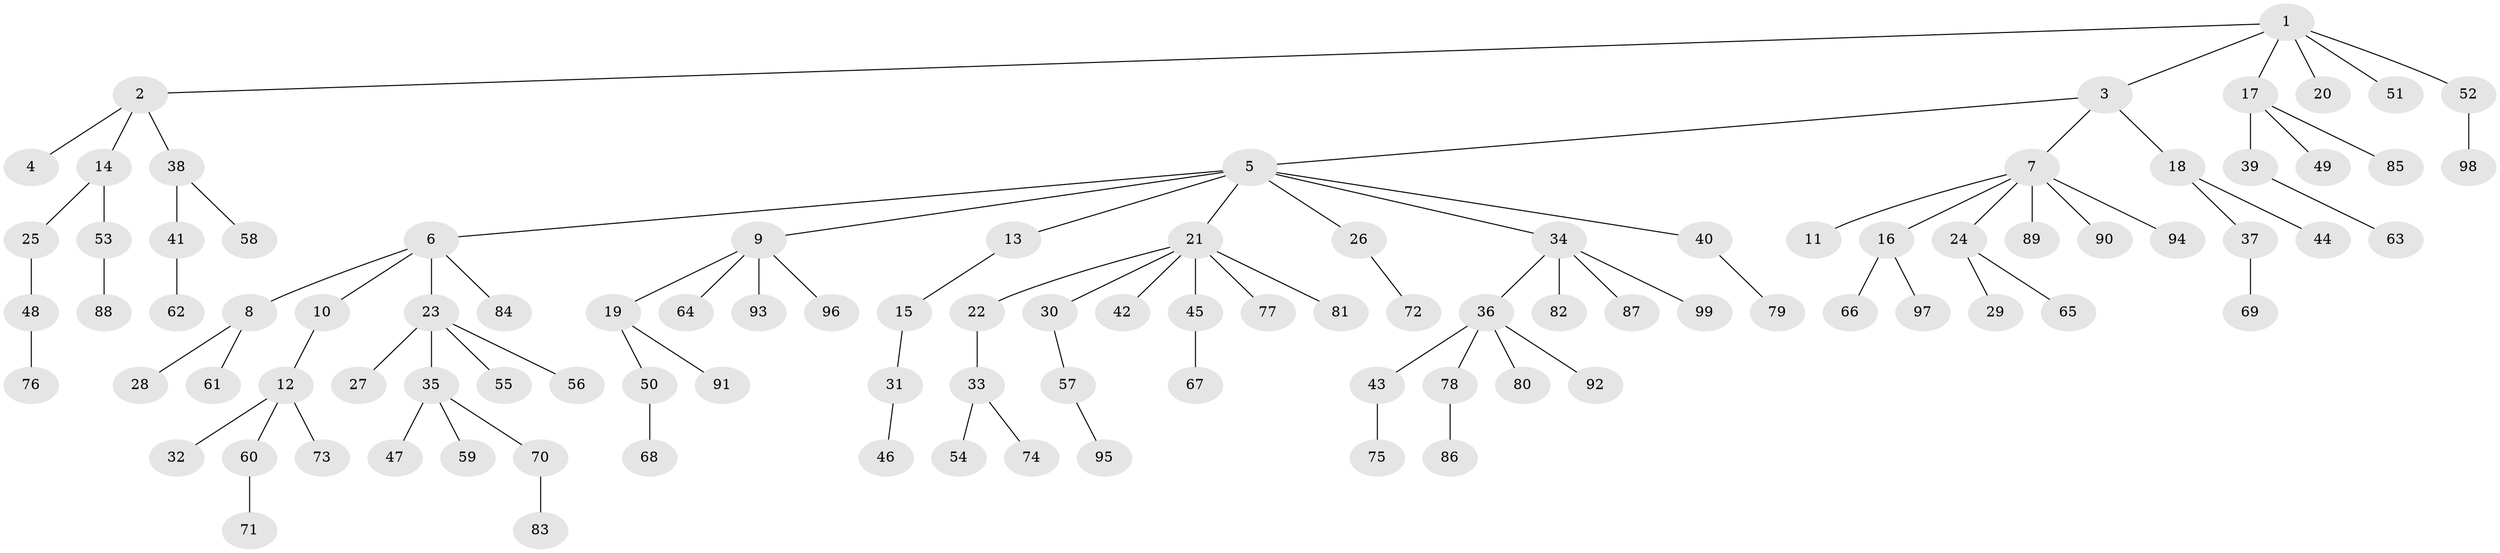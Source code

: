 // Generated by graph-tools (version 1.1) at 2025/50/03/09/25 03:50:16]
// undirected, 99 vertices, 98 edges
graph export_dot {
graph [start="1"]
  node [color=gray90,style=filled];
  1;
  2;
  3;
  4;
  5;
  6;
  7;
  8;
  9;
  10;
  11;
  12;
  13;
  14;
  15;
  16;
  17;
  18;
  19;
  20;
  21;
  22;
  23;
  24;
  25;
  26;
  27;
  28;
  29;
  30;
  31;
  32;
  33;
  34;
  35;
  36;
  37;
  38;
  39;
  40;
  41;
  42;
  43;
  44;
  45;
  46;
  47;
  48;
  49;
  50;
  51;
  52;
  53;
  54;
  55;
  56;
  57;
  58;
  59;
  60;
  61;
  62;
  63;
  64;
  65;
  66;
  67;
  68;
  69;
  70;
  71;
  72;
  73;
  74;
  75;
  76;
  77;
  78;
  79;
  80;
  81;
  82;
  83;
  84;
  85;
  86;
  87;
  88;
  89;
  90;
  91;
  92;
  93;
  94;
  95;
  96;
  97;
  98;
  99;
  1 -- 2;
  1 -- 3;
  1 -- 17;
  1 -- 20;
  1 -- 51;
  1 -- 52;
  2 -- 4;
  2 -- 14;
  2 -- 38;
  3 -- 5;
  3 -- 7;
  3 -- 18;
  5 -- 6;
  5 -- 9;
  5 -- 13;
  5 -- 21;
  5 -- 26;
  5 -- 34;
  5 -- 40;
  6 -- 8;
  6 -- 10;
  6 -- 23;
  6 -- 84;
  7 -- 11;
  7 -- 16;
  7 -- 24;
  7 -- 89;
  7 -- 90;
  7 -- 94;
  8 -- 28;
  8 -- 61;
  9 -- 19;
  9 -- 64;
  9 -- 93;
  9 -- 96;
  10 -- 12;
  12 -- 32;
  12 -- 60;
  12 -- 73;
  13 -- 15;
  14 -- 25;
  14 -- 53;
  15 -- 31;
  16 -- 66;
  16 -- 97;
  17 -- 39;
  17 -- 49;
  17 -- 85;
  18 -- 37;
  18 -- 44;
  19 -- 50;
  19 -- 91;
  21 -- 22;
  21 -- 30;
  21 -- 42;
  21 -- 45;
  21 -- 77;
  21 -- 81;
  22 -- 33;
  23 -- 27;
  23 -- 35;
  23 -- 55;
  23 -- 56;
  24 -- 29;
  24 -- 65;
  25 -- 48;
  26 -- 72;
  30 -- 57;
  31 -- 46;
  33 -- 54;
  33 -- 74;
  34 -- 36;
  34 -- 82;
  34 -- 87;
  34 -- 99;
  35 -- 47;
  35 -- 59;
  35 -- 70;
  36 -- 43;
  36 -- 78;
  36 -- 80;
  36 -- 92;
  37 -- 69;
  38 -- 41;
  38 -- 58;
  39 -- 63;
  40 -- 79;
  41 -- 62;
  43 -- 75;
  45 -- 67;
  48 -- 76;
  50 -- 68;
  52 -- 98;
  53 -- 88;
  57 -- 95;
  60 -- 71;
  70 -- 83;
  78 -- 86;
}
